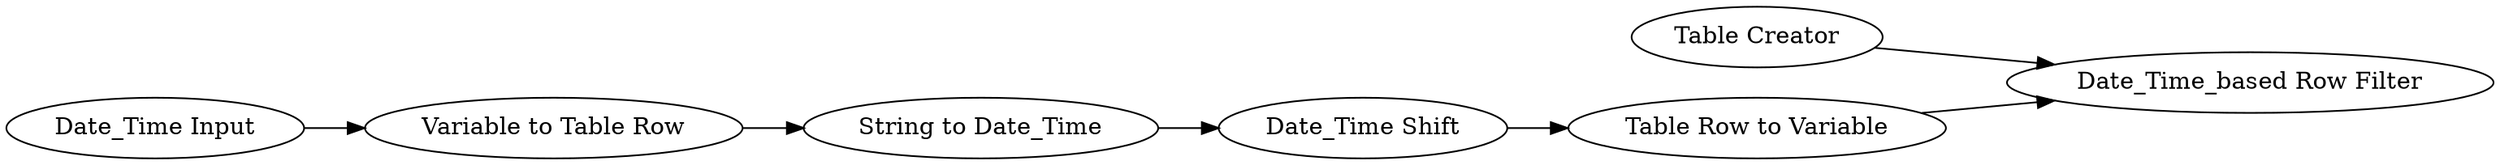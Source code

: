 digraph {
	9 -> 7
	1 -> 4
	2 -> 9
	8 -> 7
	6 -> 2
	4 -> 6
	1 [label="Date_Time Input"]
	7 [label="Date_Time_based Row Filter"]
	9 [label="Table Row to Variable"]
	4 [label="Variable to Table Row"]
	6 [label="String to Date_Time"]
	8 [label="Table Creator"]
	2 [label="Date_Time Shift"]
	rankdir=LR
}
